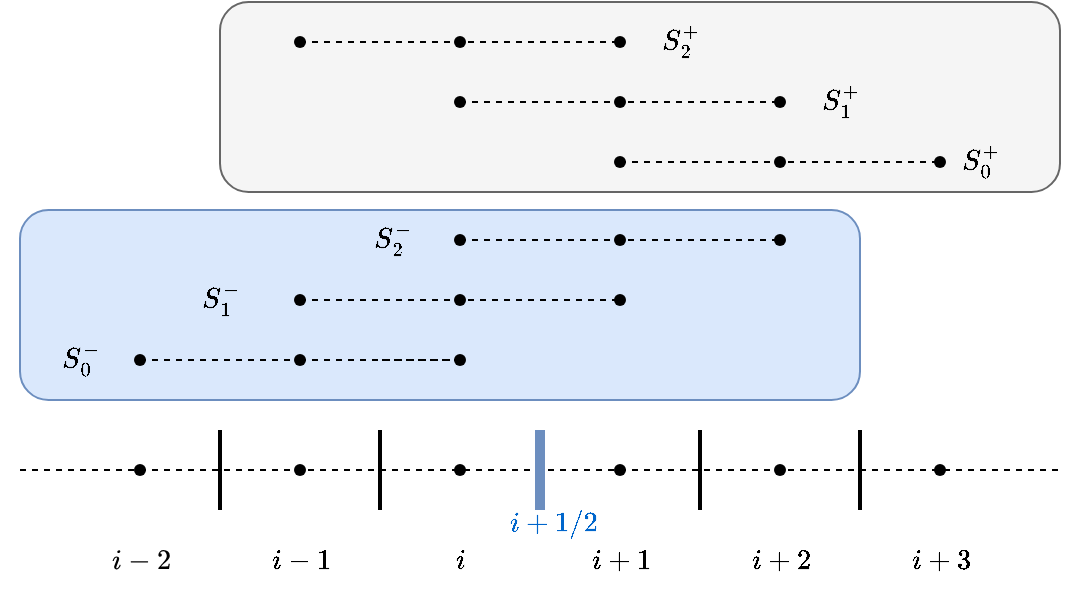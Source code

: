 <mxfile version="24.1.0" type="github">
  <diagram name="第 1 页" id="_Ib6tzvKEfZlb7QaEbaA">
    <mxGraphModel dx="954" dy="543" grid="1" gridSize="10" guides="1" tooltips="1" connect="1" arrows="1" fold="1" page="1" pageScale="1" pageWidth="600" pageHeight="350" math="1" shadow="0">
      <root>
        <mxCell id="0" />
        <mxCell id="1" parent="0" />
        <mxCell id="y-bg9vtNbU472gkl7rOa-77" value="" style="rounded=1;whiteSpace=wrap;html=1;fillColor=#dae8fc;strokeColor=#6c8ebf;" vertex="1" parent="1">
          <mxGeometry x="40" y="124" width="420" height="95" as="geometry" />
        </mxCell>
        <mxCell id="y-bg9vtNbU472gkl7rOa-75" value="" style="rounded=1;whiteSpace=wrap;html=1;fillColor=#f5f5f5;fontColor=#333333;strokeColor=#666666;" vertex="1" parent="1">
          <mxGeometry x="140" y="20" width="420" height="95" as="geometry" />
        </mxCell>
        <mxCell id="y-bg9vtNbU472gkl7rOa-1" value="" style="endArrow=none;dashed=1;html=1;rounded=0;" edge="1" parent="1">
          <mxGeometry width="50" height="50" relative="1" as="geometry">
            <mxPoint x="40" y="254" as="sourcePoint" />
            <mxPoint x="560" y="254" as="targetPoint" />
          </mxGeometry>
        </mxCell>
        <mxCell id="y-bg9vtNbU472gkl7rOa-2" value="" style="shape=waypoint;sketch=0;fillStyle=solid;size=6;pointerEvents=1;points=[];fillColor=none;resizable=0;rotatable=0;perimeter=centerPerimeter;snapToPoint=1;" vertex="1" parent="1">
          <mxGeometry x="90" y="244" width="20" height="20" as="geometry" />
        </mxCell>
        <mxCell id="y-bg9vtNbU472gkl7rOa-3" value="" style="shape=waypoint;sketch=0;fillStyle=solid;size=6;pointerEvents=1;points=[];fillColor=none;resizable=0;rotatable=0;perimeter=centerPerimeter;snapToPoint=1;" vertex="1" parent="1">
          <mxGeometry x="170" y="244" width="20" height="20" as="geometry" />
        </mxCell>
        <mxCell id="y-bg9vtNbU472gkl7rOa-10" value="" style="shape=waypoint;sketch=0;fillStyle=solid;size=6;pointerEvents=1;points=[];fillColor=none;resizable=0;rotatable=0;perimeter=centerPerimeter;snapToPoint=1;" vertex="1" parent="1">
          <mxGeometry x="250" y="244" width="20" height="20" as="geometry" />
        </mxCell>
        <mxCell id="y-bg9vtNbU472gkl7rOa-11" value="" style="shape=waypoint;sketch=0;fillStyle=solid;size=6;pointerEvents=1;points=[];fillColor=none;resizable=0;rotatable=0;perimeter=centerPerimeter;snapToPoint=1;" vertex="1" parent="1">
          <mxGeometry x="330" y="244" width="20" height="20" as="geometry" />
        </mxCell>
        <mxCell id="y-bg9vtNbU472gkl7rOa-12" value="" style="shape=waypoint;sketch=0;fillStyle=solid;size=6;pointerEvents=1;points=[];fillColor=none;resizable=0;rotatable=0;perimeter=centerPerimeter;snapToPoint=1;" vertex="1" parent="1">
          <mxGeometry x="410" y="244" width="20" height="20" as="geometry" />
        </mxCell>
        <mxCell id="y-bg9vtNbU472gkl7rOa-14" value="" style="shape=waypoint;sketch=0;fillStyle=solid;size=6;pointerEvents=1;points=[];fillColor=none;resizable=0;rotatable=0;perimeter=centerPerimeter;snapToPoint=1;" vertex="1" parent="1">
          <mxGeometry x="490" y="244" width="20" height="20" as="geometry" />
        </mxCell>
        <mxCell id="y-bg9vtNbU472gkl7rOa-15" value="" style="line;strokeWidth=2;direction=south;html=1;" vertex="1" parent="1">
          <mxGeometry x="135" y="234" width="10" height="40" as="geometry" />
        </mxCell>
        <mxCell id="y-bg9vtNbU472gkl7rOa-16" value="" style="line;strokeWidth=2;direction=south;html=1;" vertex="1" parent="1">
          <mxGeometry x="215" y="234" width="10" height="40" as="geometry" />
        </mxCell>
        <mxCell id="y-bg9vtNbU472gkl7rOa-17" value="" style="line;strokeWidth=5;direction=south;html=1;fillColor=#dae8fc;strokeColor=#6c8ebf;" vertex="1" parent="1">
          <mxGeometry x="295" y="234" width="10" height="40" as="geometry" />
        </mxCell>
        <mxCell id="y-bg9vtNbU472gkl7rOa-18" value="" style="line;strokeWidth=2;direction=south;html=1;" vertex="1" parent="1">
          <mxGeometry x="375" y="234" width="10" height="40" as="geometry" />
        </mxCell>
        <mxCell id="y-bg9vtNbU472gkl7rOa-19" value="" style="line;strokeWidth=2;direction=south;html=1;" vertex="1" parent="1">
          <mxGeometry x="455" y="234" width="10" height="40" as="geometry" />
        </mxCell>
        <mxCell id="y-bg9vtNbU472gkl7rOa-20" value="&lt;svg style=&quot;vertical-align: -0.186ex;&quot; xmlns:xlink=&quot;http://www.w3.org/1999/xlink&quot; viewBox=&quot;0 -666 2067.4 748&quot; role=&quot;img&quot; height=&quot;1.692ex&quot; width=&quot;4.677ex&quot; xmlns=&quot;http://www.w3.org/2000/svg&quot;&gt;&lt;defs&gt;&lt;path d=&quot;M184 600Q184 624 203 642T247 661Q265 661 277 649T290 619Q290 596 270 577T226 557Q211 557 198 567T184 600ZM21 287Q21 295 30 318T54 369T98 420T158 442Q197 442 223 419T250 357Q250 340 236 301T196 196T154 83Q149 61 149 51Q149 26 166 26Q175 26 185 29T208 43T235 78T260 137Q263 149 265 151T282 153Q302 153 302 143Q302 135 293 112T268 61T223 11T161 -11Q129 -11 102 10T74 74Q74 91 79 106T122 220Q160 321 166 341T173 380Q173 404 156 404H154Q124 404 99 371T61 287Q60 286 59 284T58 281T56 279T53 278T49 278T41 278H27Q21 284 21 287Z&quot; id=&quot;MJX-2-TEX-I-1D456&quot;&gt;&lt;/path&gt;&lt;path d=&quot;M84 237T84 250T98 270H679Q694 262 694 250T679 230H98Q84 237 84 250Z&quot; id=&quot;MJX-2-TEX-N-2212&quot;&gt;&lt;/path&gt;&lt;path d=&quot;M109 429Q82 429 66 447T50 491Q50 562 103 614T235 666Q326 666 387 610T449 465Q449 422 429 383T381 315T301 241Q265 210 201 149L142 93L218 92Q375 92 385 97Q392 99 409 186V189H449V186Q448 183 436 95T421 3V0H50V19V31Q50 38 56 46T86 81Q115 113 136 137Q145 147 170 174T204 211T233 244T261 278T284 308T305 340T320 369T333 401T340 431T343 464Q343 527 309 573T212 619Q179 619 154 602T119 569T109 550Q109 549 114 549Q132 549 151 535T170 489Q170 464 154 447T109 429Z&quot; id=&quot;MJX-2-TEX-N-32&quot;&gt;&lt;/path&gt;&lt;/defs&gt;&lt;g transform=&quot;scale(1,-1)&quot; stroke-width=&quot;0&quot; fill=&quot;currentColor&quot; stroke=&quot;currentColor&quot;&gt;&lt;g data-mml-node=&quot;math&quot;&gt;&lt;g data-mml-node=&quot;mi&quot;&gt;&lt;use xlink:href=&quot;#MJX-2-TEX-I-1D456&quot; data-c=&quot;1D456&quot;&gt;&lt;/use&gt;&lt;/g&gt;&lt;g transform=&quot;translate(567.2,0)&quot; data-mml-node=&quot;mo&quot;&gt;&lt;use xlink:href=&quot;#MJX-2-TEX-N-2212&quot; data-c=&quot;2212&quot;&gt;&lt;/use&gt;&lt;/g&gt;&lt;g transform=&quot;translate(1567.4,0)&quot; data-mml-node=&quot;mn&quot;&gt;&lt;use xlink:href=&quot;#MJX-2-TEX-N-32&quot; data-c=&quot;32&quot;&gt;&lt;/use&gt;&lt;/g&gt;&lt;/g&gt;&lt;/g&gt;&lt;/svg&gt;" style="text;html=1;align=center;verticalAlign=middle;resizable=0;points=[];autosize=1;strokeColor=none;fillColor=none;" vertex="1" parent="1">
          <mxGeometry x="75" y="284" width="50" height="30" as="geometry" />
        </mxCell>
        <mxCell id="y-bg9vtNbU472gkl7rOa-26" value="$$i-1$$" style="text;html=1;align=center;verticalAlign=middle;resizable=0;points=[];autosize=1;strokeColor=none;fillColor=none;" vertex="1" parent="1">
          <mxGeometry x="150" y="284" width="60" height="30" as="geometry" />
        </mxCell>
        <mxCell id="y-bg9vtNbU472gkl7rOa-27" value="$$i$$" style="text;html=1;align=center;verticalAlign=middle;resizable=0;points=[];autosize=1;strokeColor=none;fillColor=none;" vertex="1" parent="1">
          <mxGeometry x="235" y="284" width="50" height="30" as="geometry" />
        </mxCell>
        <mxCell id="y-bg9vtNbU472gkl7rOa-28" value="$$i+1$$" style="text;html=1;align=center;verticalAlign=middle;resizable=0;points=[];autosize=1;strokeColor=none;fillColor=none;" vertex="1" parent="1">
          <mxGeometry x="305" y="284" width="70" height="30" as="geometry" />
        </mxCell>
        <mxCell id="y-bg9vtNbU472gkl7rOa-30" value="$$i+2$$" style="text;html=1;align=center;verticalAlign=middle;resizable=0;points=[];autosize=1;strokeColor=none;fillColor=none;" vertex="1" parent="1">
          <mxGeometry x="385" y="284" width="70" height="30" as="geometry" />
        </mxCell>
        <mxCell id="y-bg9vtNbU472gkl7rOa-31" value="$$i+3$$" style="text;html=1;align=center;verticalAlign=middle;resizable=0;points=[];autosize=1;strokeColor=none;fillColor=none;" vertex="1" parent="1">
          <mxGeometry x="465" y="284" width="70" height="30" as="geometry" />
        </mxCell>
        <mxCell id="y-bg9vtNbU472gkl7rOa-32" value="$$i+1/2$$" style="text;html=1;align=center;verticalAlign=middle;resizable=0;points=[];autosize=1;strokeColor=none;fillColor=none;fontColor=#0066CC;" vertex="1" parent="1">
          <mxGeometry x="266" y="266" width="80" height="30" as="geometry" />
        </mxCell>
        <mxCell id="y-bg9vtNbU472gkl7rOa-39" value="" style="shape=waypoint;sketch=0;fillStyle=solid;size=6;pointerEvents=1;points=[];fillColor=none;resizable=0;rotatable=0;perimeter=centerPerimeter;snapToPoint=1;" vertex="1" parent="1">
          <mxGeometry x="170" y="159" width="20" height="20" as="geometry" />
        </mxCell>
        <mxCell id="y-bg9vtNbU472gkl7rOa-40" value="" style="shape=waypoint;sketch=0;fillStyle=solid;size=6;pointerEvents=1;points=[];fillColor=none;resizable=0;rotatable=0;perimeter=centerPerimeter;snapToPoint=1;" vertex="1" parent="1">
          <mxGeometry x="250" y="159" width="20" height="20" as="geometry" />
        </mxCell>
        <mxCell id="y-bg9vtNbU472gkl7rOa-41" value="" style="shape=waypoint;sketch=0;fillStyle=solid;size=6;pointerEvents=1;points=[];fillColor=none;resizable=0;rotatable=0;perimeter=centerPerimeter;snapToPoint=1;" vertex="1" parent="1">
          <mxGeometry x="330" y="159" width="20" height="20" as="geometry" />
        </mxCell>
        <mxCell id="y-bg9vtNbU472gkl7rOa-42" value="" style="endArrow=none;dashed=1;html=1;rounded=0;exitX=0.05;exitY=0.5;exitDx=0;exitDy=0;exitPerimeter=0;" edge="1" parent="1" source="y-bg9vtNbU472gkl7rOa-39" target="y-bg9vtNbU472gkl7rOa-41">
          <mxGeometry width="50" height="50" relative="1" as="geometry">
            <mxPoint x="490" y="79" as="sourcePoint" />
            <mxPoint x="540" y="29" as="targetPoint" />
            <Array as="points">
              <mxPoint x="300" y="169" />
            </Array>
          </mxGeometry>
        </mxCell>
        <mxCell id="y-bg9vtNbU472gkl7rOa-43" value="" style="shape=waypoint;sketch=0;fillStyle=solid;size=6;pointerEvents=1;points=[];fillColor=none;resizable=0;rotatable=0;perimeter=centerPerimeter;snapToPoint=1;" vertex="1" parent="1">
          <mxGeometry x="250" y="129" width="20" height="20" as="geometry" />
        </mxCell>
        <mxCell id="y-bg9vtNbU472gkl7rOa-44" value="" style="shape=waypoint;sketch=0;fillStyle=solid;size=6;pointerEvents=1;points=[];fillColor=none;resizable=0;rotatable=0;perimeter=centerPerimeter;snapToPoint=1;" vertex="1" parent="1">
          <mxGeometry x="330" y="129" width="20" height="20" as="geometry" />
        </mxCell>
        <mxCell id="y-bg9vtNbU472gkl7rOa-45" value="" style="shape=waypoint;sketch=0;fillStyle=solid;size=6;pointerEvents=1;points=[];fillColor=none;resizable=0;rotatable=0;perimeter=centerPerimeter;snapToPoint=1;" vertex="1" parent="1">
          <mxGeometry x="410" y="129" width="20" height="20" as="geometry" />
        </mxCell>
        <mxCell id="y-bg9vtNbU472gkl7rOa-46" value="" style="endArrow=none;dashed=1;html=1;rounded=0;exitX=0.05;exitY=0.5;exitDx=0;exitDy=0;exitPerimeter=0;" edge="1" parent="1" source="y-bg9vtNbU472gkl7rOa-43" target="y-bg9vtNbU472gkl7rOa-45">
          <mxGeometry width="50" height="50" relative="1" as="geometry">
            <mxPoint x="570" y="49" as="sourcePoint" />
            <mxPoint x="620" y="-1" as="targetPoint" />
          </mxGeometry>
        </mxCell>
        <mxCell id="y-bg9vtNbU472gkl7rOa-54" value="" style="endArrow=none;dashed=1;html=1;rounded=0;exitDx=0;exitDy=0;exitPerimeter=0;" edge="1" parent="1" source="y-bg9vtNbU472gkl7rOa-53">
          <mxGeometry width="50" height="50" relative="1" as="geometry">
            <mxPoint x="100" y="199" as="sourcePoint" />
            <mxPoint x="260" y="199" as="targetPoint" />
            <Array as="points">
              <mxPoint x="220" y="199" />
            </Array>
          </mxGeometry>
        </mxCell>
        <mxCell id="y-bg9vtNbU472gkl7rOa-55" value="$$S_0^-$$" style="text;html=1;align=center;verticalAlign=middle;resizable=0;points=[];autosize=1;strokeColor=none;fillColor=none;" vertex="1" parent="1">
          <mxGeometry x="30" y="184" width="80" height="30" as="geometry" />
        </mxCell>
        <mxCell id="y-bg9vtNbU472gkl7rOa-56" value="$$S_1^-$$" style="text;html=1;align=center;verticalAlign=middle;resizable=0;points=[];autosize=1;strokeColor=none;fillColor=none;" vertex="1" parent="1">
          <mxGeometry x="100" y="154" width="80" height="30" as="geometry" />
        </mxCell>
        <mxCell id="y-bg9vtNbU472gkl7rOa-58" value="$$S_2^-$$" style="text;html=1;align=center;verticalAlign=middle;resizable=0;points=[];autosize=1;strokeColor=none;fillColor=none;" vertex="1" parent="1">
          <mxGeometry x="186" y="124" width="80" height="30" as="geometry" />
        </mxCell>
        <mxCell id="y-bg9vtNbU472gkl7rOa-59" value="" style="shape=waypoint;sketch=0;fillStyle=solid;size=6;pointerEvents=1;points=[];fillColor=none;resizable=0;rotatable=0;perimeter=centerPerimeter;snapToPoint=1;" vertex="1" parent="1">
          <mxGeometry x="330" y="90" width="20" height="20" as="geometry" />
        </mxCell>
        <mxCell id="y-bg9vtNbU472gkl7rOa-60" value="" style="shape=waypoint;sketch=0;fillStyle=solid;size=6;pointerEvents=1;points=[];fillColor=none;resizable=0;rotatable=0;perimeter=centerPerimeter;snapToPoint=1;" vertex="1" parent="1">
          <mxGeometry x="410" y="90" width="20" height="20" as="geometry" />
        </mxCell>
        <mxCell id="y-bg9vtNbU472gkl7rOa-61" value="" style="shape=waypoint;sketch=0;fillStyle=solid;size=6;pointerEvents=1;points=[];fillColor=none;resizable=0;rotatable=0;perimeter=centerPerimeter;snapToPoint=1;" vertex="1" parent="1">
          <mxGeometry x="490" y="90" width="20" height="20" as="geometry" />
        </mxCell>
        <mxCell id="y-bg9vtNbU472gkl7rOa-62" value="" style="endArrow=none;dashed=1;html=1;rounded=0;exitX=0.05;exitY=0.5;exitDx=0;exitDy=0;exitPerimeter=0;" edge="1" parent="1" source="y-bg9vtNbU472gkl7rOa-59" target="y-bg9vtNbU472gkl7rOa-61">
          <mxGeometry width="50" height="50" relative="1" as="geometry">
            <mxPoint x="650" y="10" as="sourcePoint" />
            <mxPoint x="700" y="-40" as="targetPoint" />
          </mxGeometry>
        </mxCell>
        <mxCell id="y-bg9vtNbU472gkl7rOa-63" value="" style="shape=waypoint;sketch=0;fillStyle=solid;size=6;pointerEvents=1;points=[];fillColor=none;resizable=0;rotatable=0;perimeter=centerPerimeter;snapToPoint=1;" vertex="1" parent="1">
          <mxGeometry x="250" y="60" width="20" height="20" as="geometry" />
        </mxCell>
        <mxCell id="y-bg9vtNbU472gkl7rOa-64" value="" style="shape=waypoint;sketch=0;fillStyle=solid;size=6;pointerEvents=1;points=[];fillColor=none;resizable=0;rotatable=0;perimeter=centerPerimeter;snapToPoint=1;" vertex="1" parent="1">
          <mxGeometry x="330" y="60" width="20" height="20" as="geometry" />
        </mxCell>
        <mxCell id="y-bg9vtNbU472gkl7rOa-65" value="" style="shape=waypoint;sketch=0;fillStyle=solid;size=6;pointerEvents=1;points=[];fillColor=none;resizable=0;rotatable=0;perimeter=centerPerimeter;snapToPoint=1;" vertex="1" parent="1">
          <mxGeometry x="410" y="60" width="20" height="20" as="geometry" />
        </mxCell>
        <mxCell id="y-bg9vtNbU472gkl7rOa-66" value="" style="endArrow=none;dashed=1;html=1;rounded=0;exitX=0.05;exitY=0.5;exitDx=0;exitDy=0;exitPerimeter=0;" edge="1" parent="1" source="y-bg9vtNbU472gkl7rOa-63" target="y-bg9vtNbU472gkl7rOa-65">
          <mxGeometry width="50" height="50" relative="1" as="geometry">
            <mxPoint x="570" y="-20" as="sourcePoint" />
            <mxPoint x="620" y="-70" as="targetPoint" />
          </mxGeometry>
        </mxCell>
        <mxCell id="y-bg9vtNbU472gkl7rOa-67" value="" style="shape=waypoint;sketch=0;fillStyle=solid;size=6;pointerEvents=1;points=[];fillColor=none;resizable=0;rotatable=0;perimeter=centerPerimeter;snapToPoint=1;" vertex="1" parent="1">
          <mxGeometry x="170" y="30" width="20" height="20" as="geometry" />
        </mxCell>
        <mxCell id="y-bg9vtNbU472gkl7rOa-68" value="" style="shape=waypoint;sketch=0;fillStyle=solid;size=6;pointerEvents=1;points=[];fillColor=none;resizable=0;rotatable=0;perimeter=centerPerimeter;snapToPoint=1;" vertex="1" parent="1">
          <mxGeometry x="250" y="30" width="20" height="20" as="geometry" />
        </mxCell>
        <mxCell id="y-bg9vtNbU472gkl7rOa-69" value="" style="shape=waypoint;sketch=0;fillStyle=solid;size=6;pointerEvents=1;points=[];fillColor=none;resizable=0;rotatable=0;perimeter=centerPerimeter;snapToPoint=1;" vertex="1" parent="1">
          <mxGeometry x="330" y="30" width="20" height="20" as="geometry" />
        </mxCell>
        <mxCell id="y-bg9vtNbU472gkl7rOa-70" value="" style="endArrow=none;dashed=1;html=1;rounded=0;exitX=0.05;exitY=0.5;exitDx=0;exitDy=0;exitPerimeter=0;" edge="1" parent="1" source="y-bg9vtNbU472gkl7rOa-67" target="y-bg9vtNbU472gkl7rOa-69">
          <mxGeometry width="50" height="50" relative="1" as="geometry">
            <mxPoint x="490" y="-50" as="sourcePoint" />
            <mxPoint x="540" y="-100" as="targetPoint" />
          </mxGeometry>
        </mxCell>
        <mxCell id="y-bg9vtNbU472gkl7rOa-71" value="$$S_0^+$$" style="text;html=1;align=center;verticalAlign=middle;resizable=0;points=[];autosize=1;strokeColor=none;fillColor=none;" vertex="1" parent="1">
          <mxGeometry x="480" y="85" width="80" height="30" as="geometry" />
        </mxCell>
        <mxCell id="y-bg9vtNbU472gkl7rOa-73" value="$$S_1^+$$" style="text;html=1;align=center;verticalAlign=middle;resizable=0;points=[];autosize=1;strokeColor=none;fillColor=none;" vertex="1" parent="1">
          <mxGeometry x="410" y="55" width="80" height="30" as="geometry" />
        </mxCell>
        <mxCell id="y-bg9vtNbU472gkl7rOa-74" value="$$S_2^+$$" style="text;html=1;align=center;verticalAlign=middle;resizable=0;points=[];autosize=1;strokeColor=none;fillColor=none;" vertex="1" parent="1">
          <mxGeometry x="330" y="25" width="80" height="30" as="geometry" />
        </mxCell>
        <mxCell id="y-bg9vtNbU472gkl7rOa-78" value="" style="endArrow=none;dashed=1;html=1;rounded=0;exitDx=0;exitDy=0;exitPerimeter=0;" edge="1" parent="1" source="y-bg9vtNbU472gkl7rOa-51" target="y-bg9vtNbU472gkl7rOa-52">
          <mxGeometry width="50" height="50" relative="1" as="geometry">
            <mxPoint x="100" y="199" as="sourcePoint" />
            <mxPoint x="260" y="199" as="targetPoint" />
            <Array as="points" />
          </mxGeometry>
        </mxCell>
        <mxCell id="y-bg9vtNbU472gkl7rOa-52" value="" style="shape=waypoint;sketch=0;fillStyle=solid;size=6;pointerEvents=1;points=[];fillColor=none;resizable=0;rotatable=0;perimeter=centerPerimeter;snapToPoint=1;" vertex="1" parent="1">
          <mxGeometry x="170" y="189" width="20" height="20" as="geometry" />
        </mxCell>
        <mxCell id="y-bg9vtNbU472gkl7rOa-79" value="" style="endArrow=none;dashed=1;html=1;rounded=0;exitDx=0;exitDy=0;exitPerimeter=0;" edge="1" parent="1" source="y-bg9vtNbU472gkl7rOa-52" target="y-bg9vtNbU472gkl7rOa-53">
          <mxGeometry width="50" height="50" relative="1" as="geometry">
            <mxPoint x="180" y="199" as="sourcePoint" />
            <mxPoint x="260" y="199" as="targetPoint" />
            <Array as="points" />
          </mxGeometry>
        </mxCell>
        <mxCell id="y-bg9vtNbU472gkl7rOa-53" value="" style="shape=waypoint;sketch=0;fillStyle=solid;size=6;pointerEvents=1;points=[];fillColor=none;resizable=0;rotatable=0;perimeter=centerPerimeter;snapToPoint=1;" vertex="1" parent="1">
          <mxGeometry x="250" y="189" width="20" height="20" as="geometry" />
        </mxCell>
        <mxCell id="y-bg9vtNbU472gkl7rOa-80" value="" style="endArrow=none;dashed=1;html=1;rounded=0;exitX=0.05;exitY=0.5;exitDx=0;exitDy=0;exitPerimeter=0;" edge="1" parent="1" target="y-bg9vtNbU472gkl7rOa-51">
          <mxGeometry width="50" height="50" relative="1" as="geometry">
            <mxPoint x="100" y="199" as="sourcePoint" />
            <mxPoint x="180" y="199" as="targetPoint" />
            <Array as="points" />
          </mxGeometry>
        </mxCell>
        <mxCell id="y-bg9vtNbU472gkl7rOa-51" value="" style="shape=waypoint;sketch=0;fillStyle=solid;size=6;pointerEvents=1;points=[];fillColor=none;resizable=0;rotatable=0;perimeter=centerPerimeter;snapToPoint=1;" vertex="1" parent="1">
          <mxGeometry x="90" y="189" width="20" height="20" as="geometry" />
        </mxCell>
      </root>
    </mxGraphModel>
  </diagram>
</mxfile>
